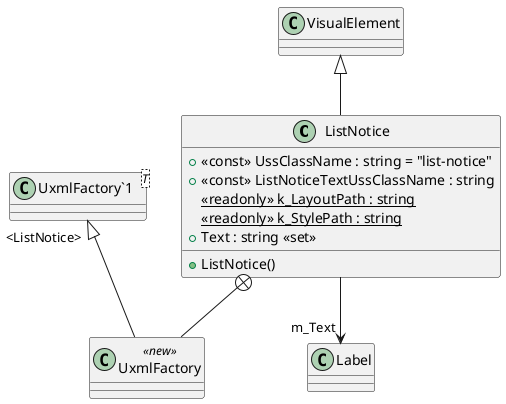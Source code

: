 @startuml
class ListNotice {
    + <<const>> UssClassName : string = "list-notice"
    + <<const>> ListNoticeTextUssClassName : string
    {static} <<readonly>> k_LayoutPath : string
    {static} <<readonly>> k_StylePath : string
    + ListNotice()
    + Text : string <<set>>
}
class UxmlFactory <<new>> {
}
class "UxmlFactory`1"<T> {
}
VisualElement <|-- ListNotice
ListNotice --> "m_Text" Label
ListNotice +-- UxmlFactory
"UxmlFactory`1" "<ListNotice>" <|-- UxmlFactory
@enduml
